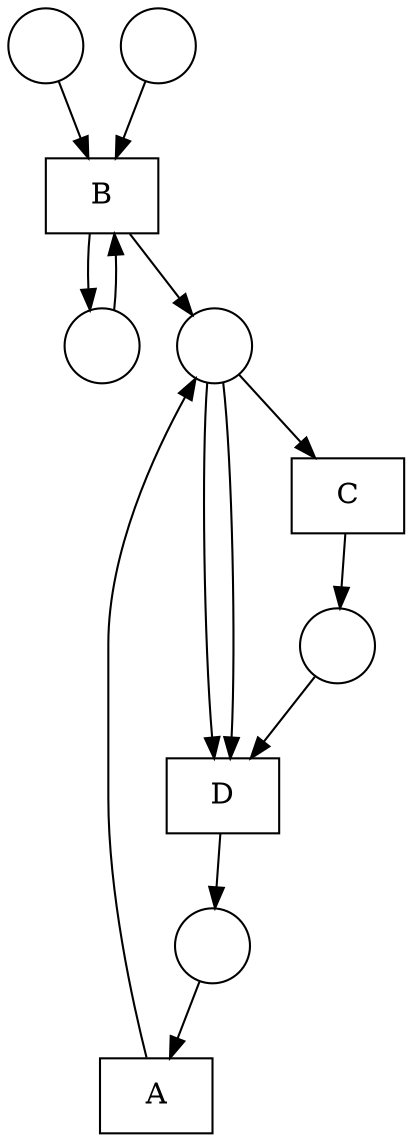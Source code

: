 digraph "Fittest net" {
	node [shape=box]
	B [label=B]
	D [label=D]
	C [label=C]
	A [label=A]
	node [shape=circle]
	1 [label=" "]
	2 [label=" "]
	3 [label=" "]
	4 [label=" "]
	5 [label=" "]
	6 [label=" "]
	4 -> B
	2 -> B
	3 -> B
	B -> 5
	B -> 3
	5 -> D
	6 -> D
	5 -> D
	D -> 1
	5 -> C
	C -> 6
	1 -> A
	A -> 5
}
